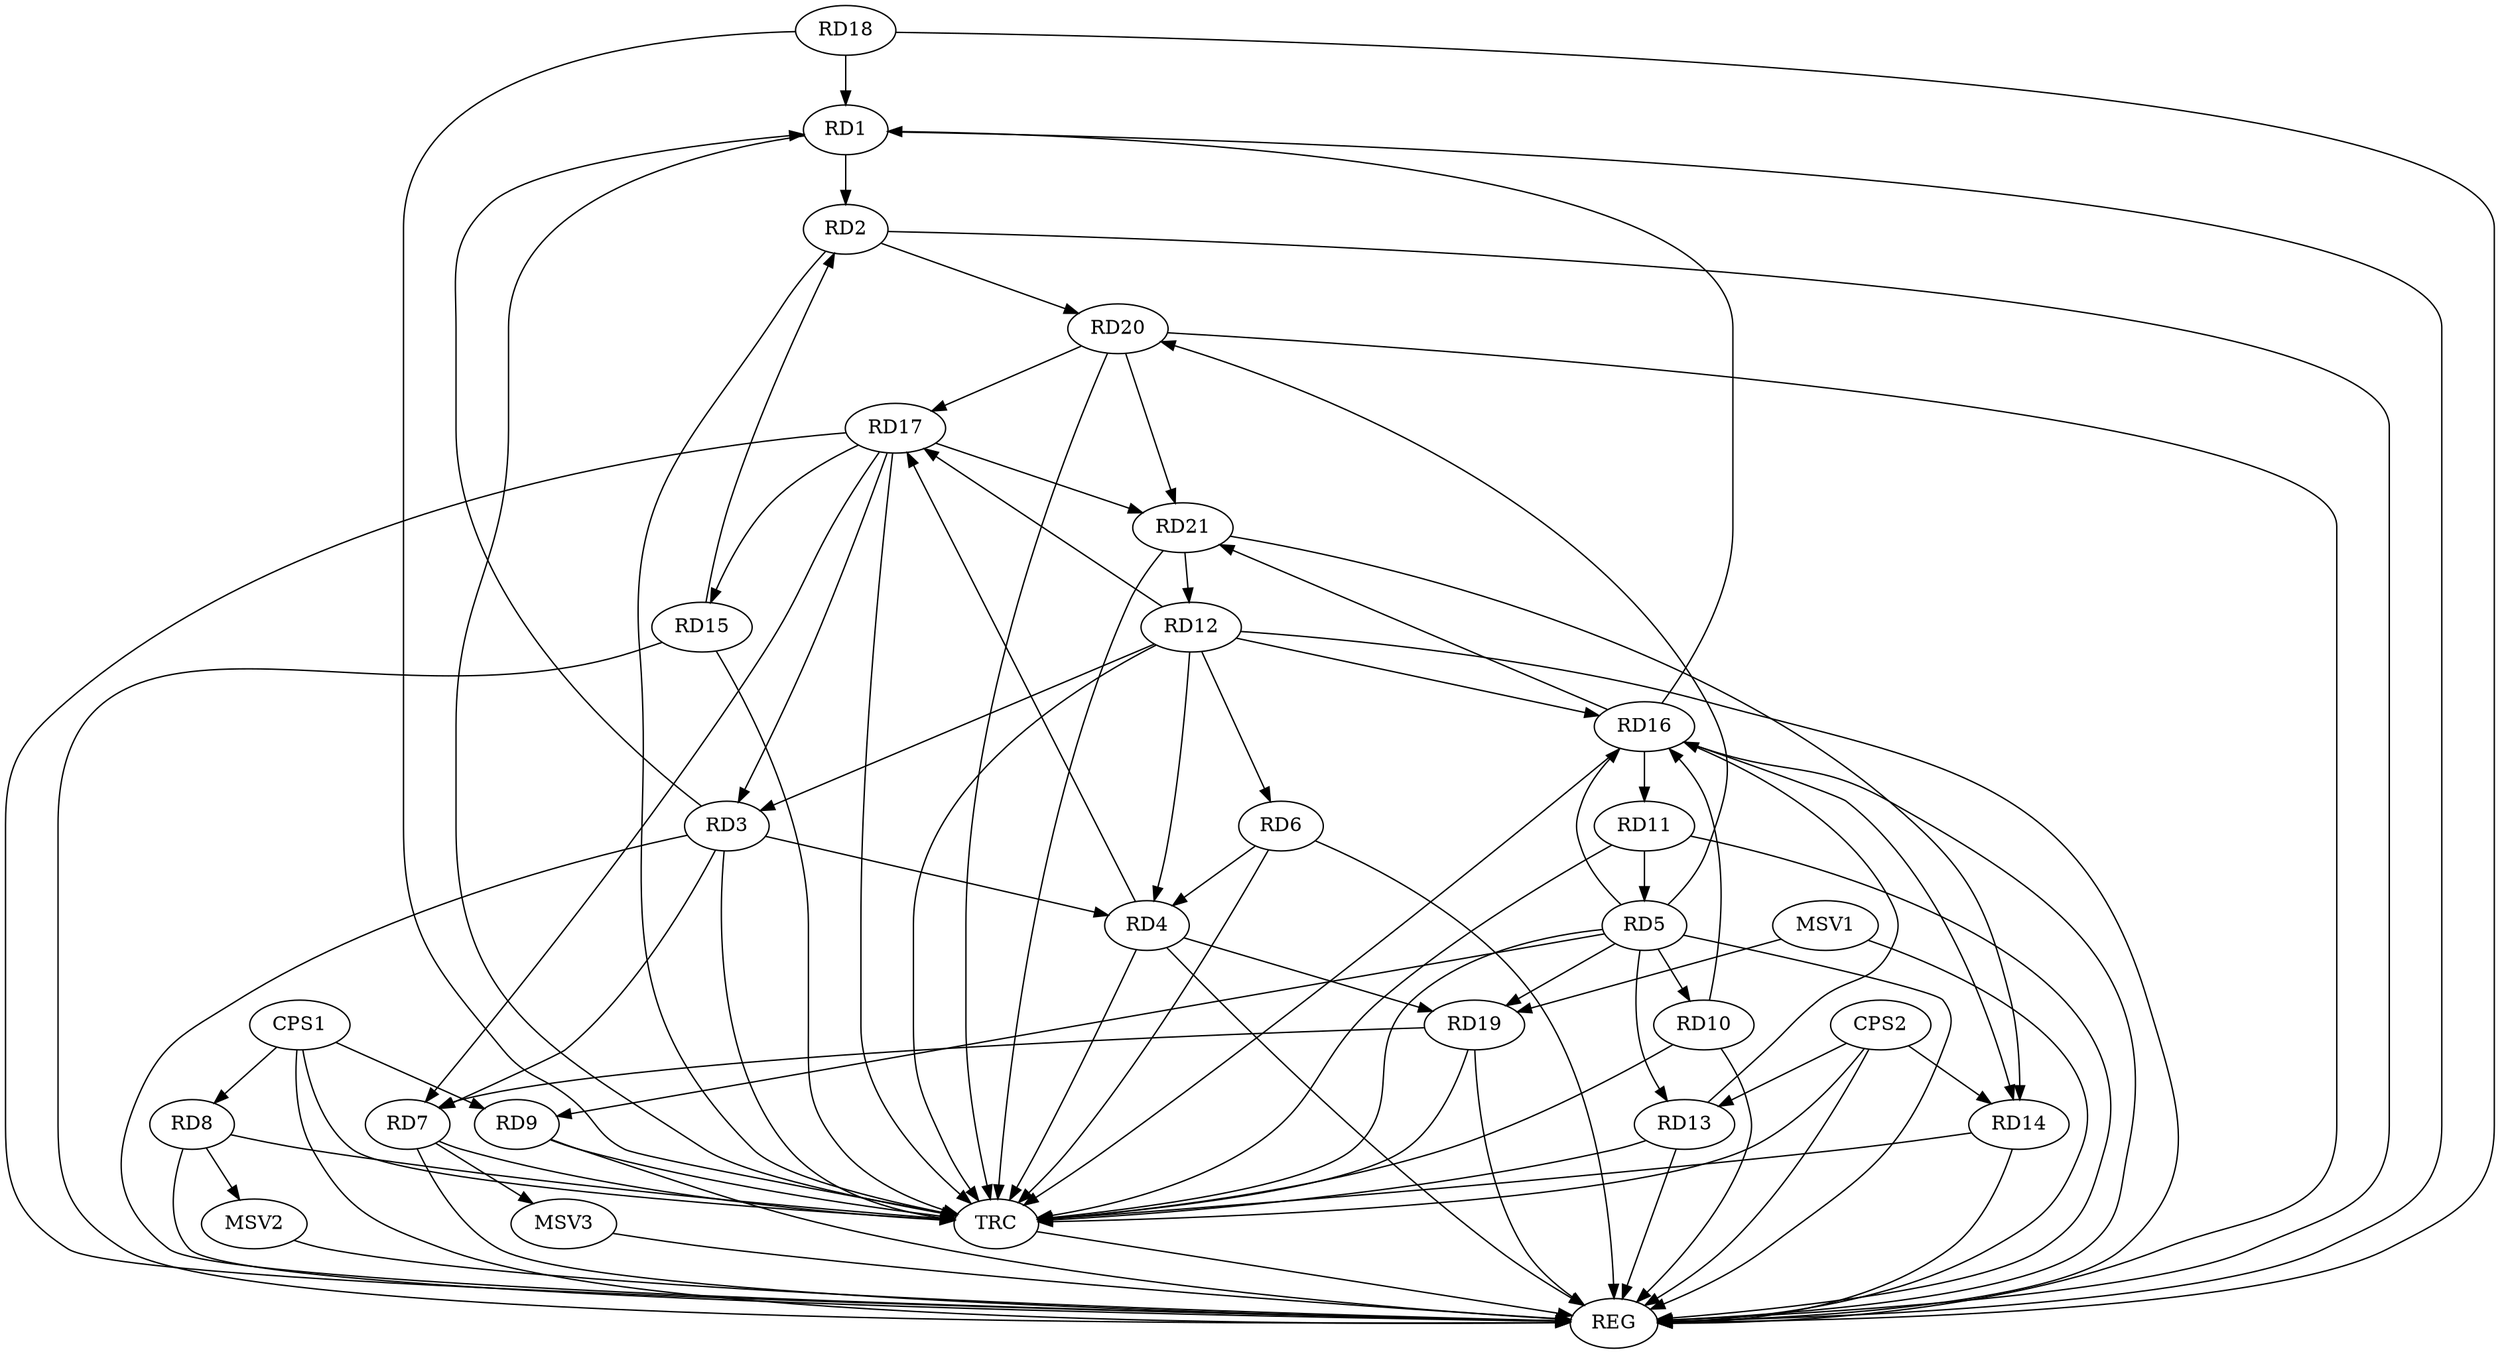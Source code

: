 strict digraph G {
  RD1 [ label="RD1" ];
  RD2 [ label="RD2" ];
  RD3 [ label="RD3" ];
  RD4 [ label="RD4" ];
  RD5 [ label="RD5" ];
  RD6 [ label="RD6" ];
  RD7 [ label="RD7" ];
  RD8 [ label="RD8" ];
  RD9 [ label="RD9" ];
  RD10 [ label="RD10" ];
  RD11 [ label="RD11" ];
  RD12 [ label="RD12" ];
  RD13 [ label="RD13" ];
  RD14 [ label="RD14" ];
  RD15 [ label="RD15" ];
  RD16 [ label="RD16" ];
  RD17 [ label="RD17" ];
  RD18 [ label="RD18" ];
  RD19 [ label="RD19" ];
  RD20 [ label="RD20" ];
  RD21 [ label="RD21" ];
  CPS1 [ label="CPS1" ];
  CPS2 [ label="CPS2" ];
  REG [ label="REG" ];
  TRC [ label="TRC" ];
  MSV1 [ label="MSV1" ];
  MSV2 [ label="MSV2" ];
  MSV3 [ label="MSV3" ];
  RD1 -> RD2;
  RD3 -> RD1;
  RD16 -> RD1;
  RD18 -> RD1;
  RD15 -> RD2;
  RD2 -> RD20;
  RD3 -> RD4;
  RD3 -> RD7;
  RD12 -> RD3;
  RD17 -> RD3;
  RD6 -> RD4;
  RD12 -> RD4;
  RD4 -> RD17;
  RD4 -> RD19;
  RD5 -> RD9;
  RD5 -> RD10;
  RD11 -> RD5;
  RD5 -> RD13;
  RD5 -> RD16;
  RD5 -> RD20;
  RD12 -> RD6;
  RD17 -> RD7;
  RD19 -> RD7;
  RD10 -> RD16;
  RD16 -> RD11;
  RD12 -> RD16;
  RD12 -> RD17;
  RD21 -> RD12;
  RD13 -> RD16;
  RD16 -> RD14;
  RD21 -> RD14;
  RD17 -> RD15;
  RD16 -> RD21;
  RD20 -> RD17;
  RD17 -> RD21;
  RD20 -> RD21;
  CPS1 -> RD8;
  CPS1 -> RD9;
  CPS2 -> RD14;
  CPS2 -> RD13;
  RD1 -> REG;
  RD2 -> REG;
  RD3 -> REG;
  RD4 -> REG;
  RD5 -> REG;
  RD6 -> REG;
  RD7 -> REG;
  RD8 -> REG;
  RD9 -> REG;
  RD10 -> REG;
  RD11 -> REG;
  RD12 -> REG;
  RD13 -> REG;
  RD14 -> REG;
  RD15 -> REG;
  RD16 -> REG;
  RD17 -> REG;
  RD18 -> REG;
  RD19 -> REG;
  RD20 -> REG;
  CPS1 -> REG;
  CPS2 -> REG;
  RD1 -> TRC;
  RD2 -> TRC;
  RD3 -> TRC;
  RD4 -> TRC;
  RD5 -> TRC;
  RD6 -> TRC;
  RD7 -> TRC;
  RD8 -> TRC;
  RD9 -> TRC;
  RD10 -> TRC;
  RD11 -> TRC;
  RD12 -> TRC;
  RD13 -> TRC;
  RD14 -> TRC;
  RD15 -> TRC;
  RD16 -> TRC;
  RD17 -> TRC;
  RD18 -> TRC;
  RD19 -> TRC;
  RD20 -> TRC;
  RD21 -> TRC;
  CPS1 -> TRC;
  CPS2 -> TRC;
  TRC -> REG;
  RD5 -> RD19;
  MSV1 -> RD19;
  MSV1 -> REG;
  RD8 -> MSV2;
  MSV2 -> REG;
  RD7 -> MSV3;
  MSV3 -> REG;
}
